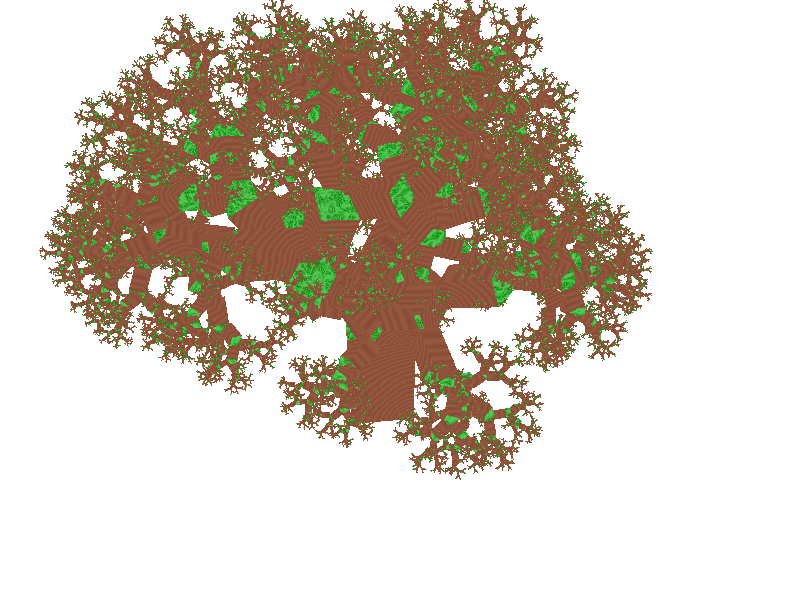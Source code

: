 #include "colors.inc"
#include "textures.inc"

camera {
    location <0,7,-8>
    look_at 1
    rotate <0,clock*360,0>
}

light_source {
    <0,7,-9>
    color LimeGreen
    spotlight radius 0.5 point_at <0,1,1>
}

plane { y 0 pigment { White } }

#macro tree_fragment(C, Alpha, ScaleY)
    #local Alpha_rad = radians(Alpha);
    #local A = C * sin(Alpha_rad);
    #local B = sqrt(C*C - A*A);
    #local H = B * sin(Alpha_rad);
    #local C_ = B * cos(Alpha_rad);
    union {
        object {
            box { 0 <C,C*ScaleY,C> }
            texture { DMFWood5 }
        }
        object {
            prism { 0 C 4
                <0,0>
                <C_,H>
                <C,0>
                <0,0>
            }
            rotate <-90,0,0>
            translate <0,C*ScaleY,0>
            translate <0,0,C>
            texture { Jade scale 0.2 }
        }
    }
#end

#macro pythagoras_tree(C, Alpha, Depth, ScaleY, Rotate)
    #local Sapling = seed(123456789);
    #local Rotation = rand(Sapling)*90*Rotate;
    #local Alpha_rad = radians(Alpha);
    #local A = C * sin(Alpha_rad);
    #local B = sqrt(C*C - A*A);
    #local C_ = B * cos(Alpha_rad);
    #local H = B * sin(Alpha_rad);
    #if (Depth = 0)
        object {
            tree_fragment(C, Alpha, ScaleY)
            rotate <0,Rotation,0>
        }
    #else
        union {
            object {
                tree_fragment(C, Alpha, ScaleY) rotate <0,Rotation,0>
            }
            object {
                pythagoras_tree(sqrt(C*C - A*A), Alpha, Depth-1, ScaleY, Rotate)
                rotate <0,0,Alpha>
                translate <0,C*ScaleY,0>
            }
            object {
                pythagoras_tree(A, Alpha, Depth-1, ScaleY, Rotate)
                rotate <0,0,360-degrees(asin(B/C))>
                translate <C_,0,0>
                translate <0,C*ScaleY+H,0>
            }
            rotate <0,Rotation,0>
        }
    #end
#end

union {
    object { pythagoras_tree(1, 45, 14, 1.7, 1) }
    object { pythagoras_tree(1, 45, 14, 1.7, 1) rotate <0,90,0> translate x }
    //object {
    //    text {
    //        ttf "crystal.ttf" str(clock, 2, 0) 0.1, 0
    //    }
    //    translate <0,0,-3>
    //}
}

